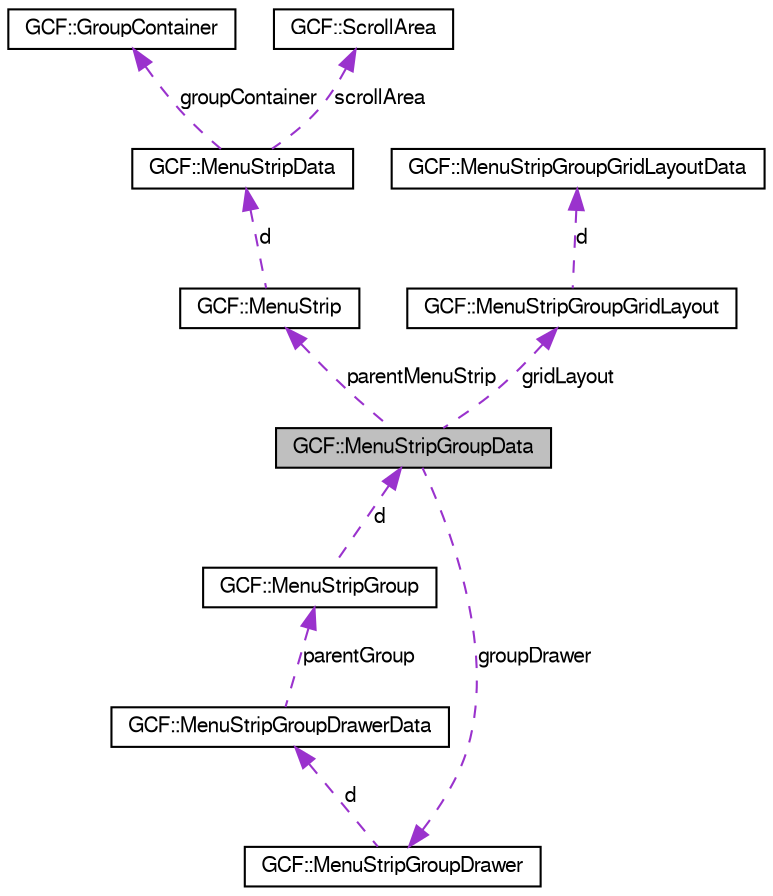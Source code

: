 digraph G
{
  bgcolor="transparent";
  edge [fontname="FreeSans",fontsize=10,labelfontname="FreeSans",labelfontsize=10];
  node [fontname="FreeSans",fontsize=10,shape=record];
  Node1 [label="GCF::MenuStripGroupData",height=0.2,width=0.4,color="black", fillcolor="grey75", style="filled" fontcolor="black"];
  Node2 -> Node1 [dir=back,color="darkorchid3",fontsize=10,style="dashed",label="parentMenuStrip",fontname="FreeSans"];
  Node2 [label="GCF::MenuStrip",height=0.2,width=0.4,color="black",URL="$class_g_c_f_1_1_menu_strip.html",tooltip="A Menu/Toolbar replacement widget."];
  Node3 -> Node2 [dir=back,color="darkorchid3",fontsize=10,style="dashed",label="d",fontname="FreeSans"];
  Node3 [label="GCF::MenuStripData",height=0.2,width=0.4,color="black",URL="$struct_g_c_f_1_1_menu_strip_data.html"];
  Node4 -> Node3 [dir=back,color="darkorchid3",fontsize=10,style="dashed",label="groupContainer",fontname="FreeSans"];
  Node4 [label="GCF::GroupContainer",height=0.2,width=0.4,color="black",URL="$class_g_c_f_1_1_group_container.html"];
  Node5 -> Node3 [dir=back,color="darkorchid3",fontsize=10,style="dashed",label="scrollArea",fontname="FreeSans"];
  Node5 [label="GCF::ScrollArea",height=0.2,width=0.4,color="black",URL="$class_g_c_f_1_1_scroll_area.html"];
  Node6 -> Node1 [dir=back,color="darkorchid3",fontsize=10,style="dashed",label="gridLayout",fontname="FreeSans"];
  Node6 [label="GCF::MenuStripGroupGridLayout",height=0.2,width=0.4,color="black",URL="$class_g_c_f_1_1_menu_strip_group_grid_layout.html"];
  Node7 -> Node6 [dir=back,color="darkorchid3",fontsize=10,style="dashed",label="d",fontname="FreeSans"];
  Node7 [label="GCF::MenuStripGroupGridLayoutData",height=0.2,width=0.4,color="black",URL="$struct_g_c_f_1_1_menu_strip_group_grid_layout_data.html"];
  Node8 -> Node1 [dir=back,color="darkorchid3",fontsize=10,style="dashed",label="groupDrawer",fontname="FreeSans"];
  Node8 [label="GCF::MenuStripGroupDrawer",height=0.2,width=0.4,color="black",URL="$class_g_c_f_1_1_menu_strip_group_drawer.html"];
  Node9 -> Node8 [dir=back,color="darkorchid3",fontsize=10,style="dashed",label="d",fontname="FreeSans"];
  Node9 [label="GCF::MenuStripGroupDrawerData",height=0.2,width=0.4,color="black",URL="$struct_g_c_f_1_1_menu_strip_group_drawer_data.html"];
  Node10 -> Node9 [dir=back,color="darkorchid3",fontsize=10,style="dashed",label="parentGroup",fontname="FreeSans"];
  Node10 [label="GCF::MenuStripGroup",height=0.2,width=0.4,color="black",URL="$class_g_c_f_1_1_menu_strip_group.html"];
  Node1 -> Node10 [dir=back,color="darkorchid3",fontsize=10,style="dashed",label="d",fontname="FreeSans"];
}
